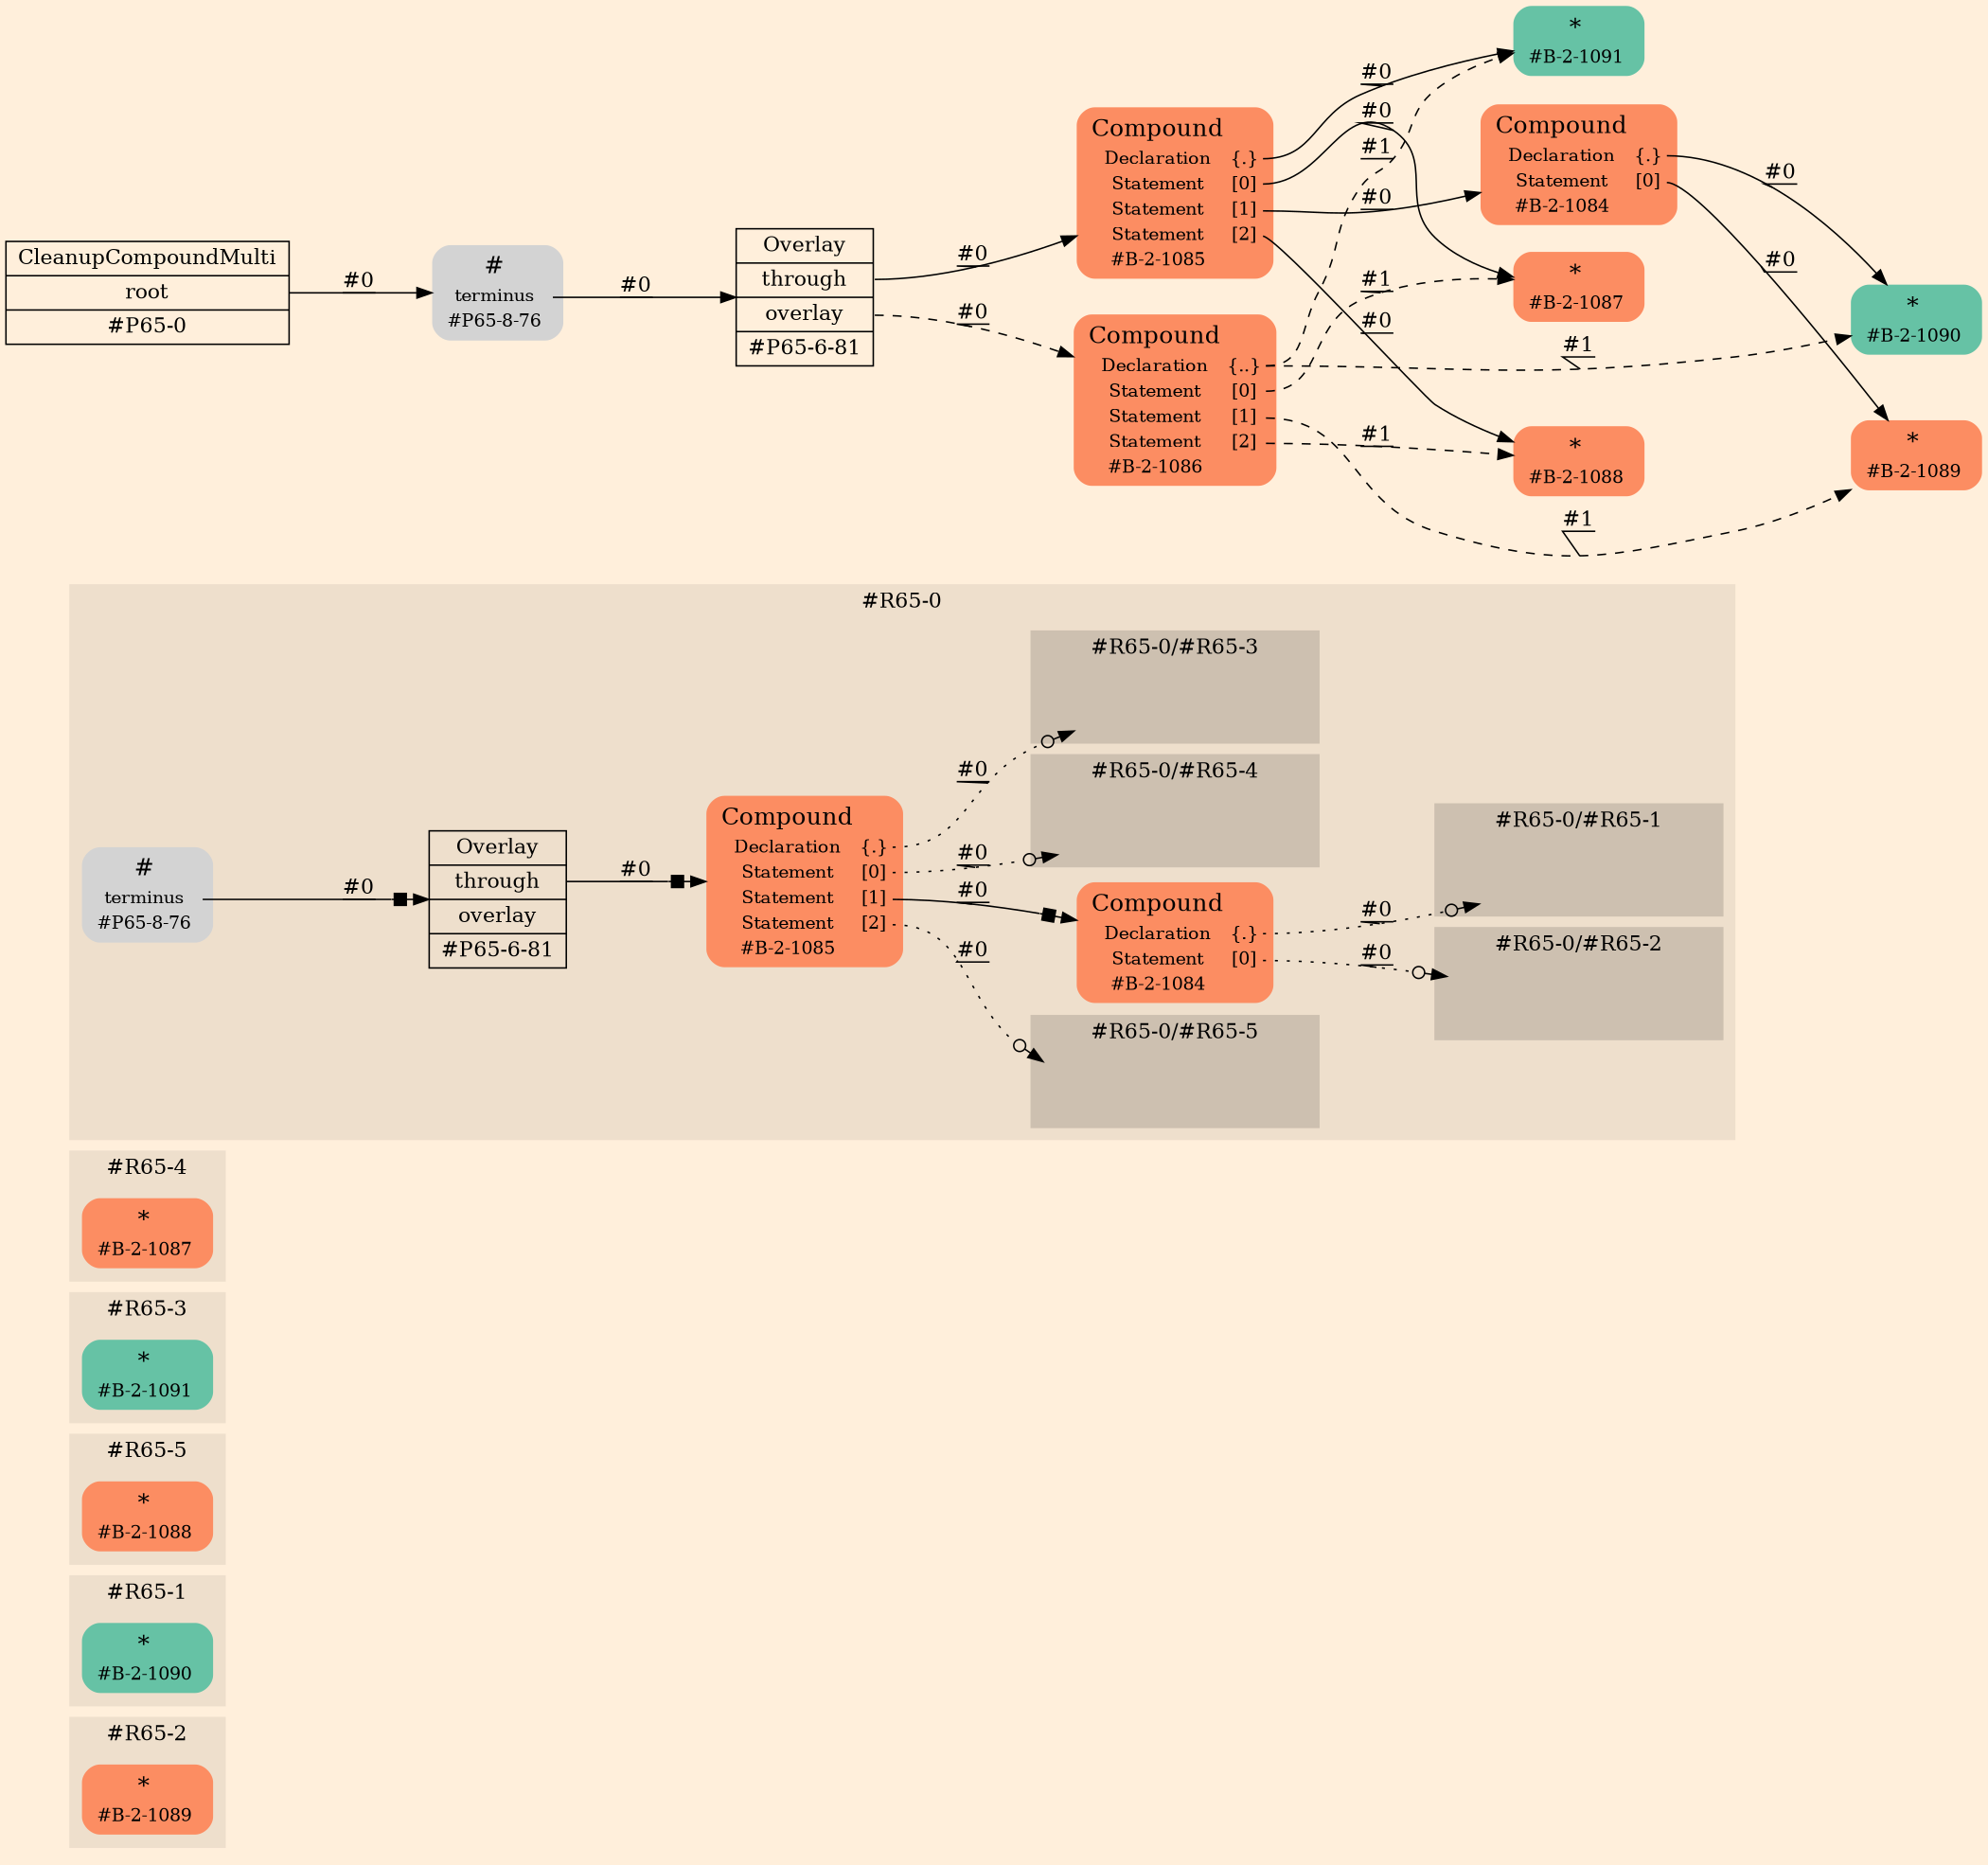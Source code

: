 digraph Inferno {
graph [
    rankdir = "LR"
    ranksep = 1.0
    size = "14,20"
    bgcolor = antiquewhite1
    color = black
    fontcolor = black
];
node [
];

// -------------------- figure #R65-2 --------------------
subgraph "cluster#R65-2" {
    label = "#R65-2"
    style = "filled"
    color = antiquewhite2
    "#R65-2/#B-2-1089" [
        shape = "plaintext"
        fillcolor = "/set28/2"
        label = <<TABLE BORDER="0" CELLBORDER="0" CELLSPACING="0">
         <TR><TD><FONT POINT-SIZE="16.0">*</FONT></TD><TD></TD></TR>
         <TR><TD>#B-2-1089</TD><TD PORT="port0"></TD></TR>
        </TABLE>>
        style = "rounded,filled"
        fontsize = "12"
    ];
    
}


// -------------------- figure #R65-1 --------------------
subgraph "cluster#R65-1" {
    label = "#R65-1"
    style = "filled"
    color = antiquewhite2
    "#R65-1/#B-2-1090" [
        shape = "plaintext"
        fillcolor = "/set28/1"
        label = <<TABLE BORDER="0" CELLBORDER="0" CELLSPACING="0">
         <TR><TD><FONT POINT-SIZE="16.0">*</FONT></TD><TD></TD></TR>
         <TR><TD>#B-2-1090</TD><TD PORT="port0"></TD></TR>
        </TABLE>>
        style = "rounded,filled"
        fontsize = "12"
    ];
    
}


// -------------------- figure #R65-5 --------------------
subgraph "cluster#R65-5" {
    label = "#R65-5"
    style = "filled"
    color = antiquewhite2
    "#R65-5/#B-2-1088" [
        shape = "plaintext"
        fillcolor = "/set28/2"
        label = <<TABLE BORDER="0" CELLBORDER="0" CELLSPACING="0">
         <TR><TD><FONT POINT-SIZE="16.0">*</FONT></TD><TD></TD></TR>
         <TR><TD>#B-2-1088</TD><TD PORT="port0"></TD></TR>
        </TABLE>>
        style = "rounded,filled"
        fontsize = "12"
    ];
    
}


// -------------------- figure #R65-3 --------------------
subgraph "cluster#R65-3" {
    label = "#R65-3"
    style = "filled"
    color = antiquewhite2
    "#R65-3/#B-2-1091" [
        shape = "plaintext"
        fillcolor = "/set28/1"
        label = <<TABLE BORDER="0" CELLBORDER="0" CELLSPACING="0">
         <TR><TD><FONT POINT-SIZE="16.0">*</FONT></TD><TD></TD></TR>
         <TR><TD>#B-2-1091</TD><TD PORT="port0"></TD></TR>
        </TABLE>>
        style = "rounded,filled"
        fontsize = "12"
    ];
    
}


// -------------------- figure #R65-4 --------------------
subgraph "cluster#R65-4" {
    label = "#R65-4"
    style = "filled"
    color = antiquewhite2
    "#R65-4/#B-2-1087" [
        shape = "plaintext"
        fillcolor = "/set28/2"
        label = <<TABLE BORDER="0" CELLBORDER="0" CELLSPACING="0">
         <TR><TD><FONT POINT-SIZE="16.0">*</FONT></TD><TD></TD></TR>
         <TR><TD>#B-2-1087</TD><TD PORT="port0"></TD></TR>
        </TABLE>>
        style = "rounded,filled"
        fontsize = "12"
    ];
    
}


// -------------------- figure #R65-0 --------------------
subgraph "cluster#R65-0" {
    label = "#R65-0"
    style = "filled"
    color = antiquewhite2
    "#R65-0/#B-2-1084" [
        shape = "plaintext"
        fillcolor = "/set28/2"
        label = <<TABLE BORDER="0" CELLBORDER="0" CELLSPACING="0">
         <TR><TD><FONT POINT-SIZE="16.0">Compound</FONT></TD><TD></TD></TR>
         <TR><TD>Declaration</TD><TD PORT="port0">{.}</TD></TR>
         <TR><TD>Statement</TD><TD PORT="port1">[0]</TD></TR>
         <TR><TD>#B-2-1084</TD><TD PORT="port2"></TD></TR>
        </TABLE>>
        style = "rounded,filled"
        fontsize = "12"
    ];
    
    "#R65-0/#B-2-1085" [
        shape = "plaintext"
        fillcolor = "/set28/2"
        label = <<TABLE BORDER="0" CELLBORDER="0" CELLSPACING="0">
         <TR><TD><FONT POINT-SIZE="16.0">Compound</FONT></TD><TD></TD></TR>
         <TR><TD>Declaration</TD><TD PORT="port0">{.}</TD></TR>
         <TR><TD>Statement</TD><TD PORT="port1">[0]</TD></TR>
         <TR><TD>Statement</TD><TD PORT="port2">[1]</TD></TR>
         <TR><TD>Statement</TD><TD PORT="port3">[2]</TD></TR>
         <TR><TD>#B-2-1085</TD><TD PORT="port4"></TD></TR>
        </TABLE>>
        style = "rounded,filled"
        fontsize = "12"
    ];
    
    "#R65-0/#P65-8-76" [
        shape = "plaintext"
        label = <<TABLE BORDER="0" CELLBORDER="0" CELLSPACING="0">
         <TR><TD><FONT POINT-SIZE="16.0">#</FONT></TD><TD></TD></TR>
         <TR><TD>terminus</TD><TD PORT="port0"></TD></TR>
         <TR><TD>#P65-8-76</TD><TD PORT="port1"></TD></TR>
        </TABLE>>
        style = "rounded,filled"
        fontsize = "12"
    ];
    
    "#R65-0/#P65-6-81" [
        shape = "record"
        fillcolor = antiquewhite2
        label = "<fixed> Overlay | <port0> through | <port1> overlay | <port2> #P65-6-81"
        style = "filled"
        fontsize = "14"
        color = black
        fontcolor = black
    ];
    
    subgraph "cluster#R65-0/#R65-4" {
        label = "#R65-0/#R65-4"
        style = "filled"
        color = antiquewhite3
        "#R65-0/#0/#B-2-1087" [
            shape = "none"
            fillcolor = "/set28/2"
            style = "invisible"
        ];
        
    }
    
    subgraph "cluster#R65-0/#R65-3" {
        label = "#R65-0/#R65-3"
        style = "filled"
        color = antiquewhite3
        "#R65-0/#0/#B-2-1091" [
            shape = "none"
            fillcolor = "/set28/1"
            style = "invisible"
        ];
        
    }
    
    subgraph "cluster#R65-0/#R65-5" {
        label = "#R65-0/#R65-5"
        style = "filled"
        color = antiquewhite3
        "#R65-0/#0/#B-2-1088" [
            shape = "none"
            fillcolor = "/set28/2"
            style = "invisible"
        ];
        
    }
    
    subgraph "cluster#R65-0/#R65-1" {
        label = "#R65-0/#R65-1"
        style = "filled"
        color = antiquewhite3
        "#R65-0/#0/#B-2-1090" [
            shape = "none"
            fillcolor = "/set28/1"
            style = "invisible"
        ];
        
    }
    
    subgraph "cluster#R65-0/#R65-2" {
        label = "#R65-0/#R65-2"
        style = "filled"
        color = antiquewhite3
        "#R65-0/#0/#B-2-1089" [
            shape = "none"
            fillcolor = "/set28/2"
            style = "invisible"
        ];
        
    }
    
}


// -------------------- transformation figure --------------------
"CR#P65-0" [
    shape = "record"
    fillcolor = antiquewhite1
    label = "<fixed> CleanupCompoundMulti | <port0> root | <port1> #P65-0"
    style = "filled"
    fontsize = "14"
    color = black
    fontcolor = black
];

"#P65-8-76" [
    shape = "plaintext"
    label = <<TABLE BORDER="0" CELLBORDER="0" CELLSPACING="0">
     <TR><TD><FONT POINT-SIZE="16.0">#</FONT></TD><TD></TD></TR>
     <TR><TD>terminus</TD><TD PORT="port0"></TD></TR>
     <TR><TD>#P65-8-76</TD><TD PORT="port1"></TD></TR>
    </TABLE>>
    style = "rounded,filled"
    fontsize = "12"
];

"#P65-6-81" [
    shape = "record"
    fillcolor = antiquewhite1
    label = "<fixed> Overlay | <port0> through | <port1> overlay | <port2> #P65-6-81"
    style = "filled"
    fontsize = "14"
    color = black
    fontcolor = black
];

"#B-2-1085" [
    shape = "plaintext"
    fillcolor = "/set28/2"
    label = <<TABLE BORDER="0" CELLBORDER="0" CELLSPACING="0">
     <TR><TD><FONT POINT-SIZE="16.0">Compound</FONT></TD><TD></TD></TR>
     <TR><TD>Declaration</TD><TD PORT="port0">{.}</TD></TR>
     <TR><TD>Statement</TD><TD PORT="port1">[0]</TD></TR>
     <TR><TD>Statement</TD><TD PORT="port2">[1]</TD></TR>
     <TR><TD>Statement</TD><TD PORT="port3">[2]</TD></TR>
     <TR><TD>#B-2-1085</TD><TD PORT="port4"></TD></TR>
    </TABLE>>
    style = "rounded,filled"
    fontsize = "12"
];

"#B-2-1091" [
    shape = "plaintext"
    fillcolor = "/set28/1"
    label = <<TABLE BORDER="0" CELLBORDER="0" CELLSPACING="0">
     <TR><TD><FONT POINT-SIZE="16.0">*</FONT></TD><TD></TD></TR>
     <TR><TD>#B-2-1091</TD><TD PORT="port0"></TD></TR>
    </TABLE>>
    style = "rounded,filled"
    fontsize = "12"
];

"#B-2-1087" [
    shape = "plaintext"
    fillcolor = "/set28/2"
    label = <<TABLE BORDER="0" CELLBORDER="0" CELLSPACING="0">
     <TR><TD><FONT POINT-SIZE="16.0">*</FONT></TD><TD></TD></TR>
     <TR><TD>#B-2-1087</TD><TD PORT="port0"></TD></TR>
    </TABLE>>
    style = "rounded,filled"
    fontsize = "12"
];

"#B-2-1084" [
    shape = "plaintext"
    fillcolor = "/set28/2"
    label = <<TABLE BORDER="0" CELLBORDER="0" CELLSPACING="0">
     <TR><TD><FONT POINT-SIZE="16.0">Compound</FONT></TD><TD></TD></TR>
     <TR><TD>Declaration</TD><TD PORT="port0">{.}</TD></TR>
     <TR><TD>Statement</TD><TD PORT="port1">[0]</TD></TR>
     <TR><TD>#B-2-1084</TD><TD PORT="port2"></TD></TR>
    </TABLE>>
    style = "rounded,filled"
    fontsize = "12"
];

"#B-2-1090" [
    shape = "plaintext"
    fillcolor = "/set28/1"
    label = <<TABLE BORDER="0" CELLBORDER="0" CELLSPACING="0">
     <TR><TD><FONT POINT-SIZE="16.0">*</FONT></TD><TD></TD></TR>
     <TR><TD>#B-2-1090</TD><TD PORT="port0"></TD></TR>
    </TABLE>>
    style = "rounded,filled"
    fontsize = "12"
];

"#B-2-1089" [
    shape = "plaintext"
    fillcolor = "/set28/2"
    label = <<TABLE BORDER="0" CELLBORDER="0" CELLSPACING="0">
     <TR><TD><FONT POINT-SIZE="16.0">*</FONT></TD><TD></TD></TR>
     <TR><TD>#B-2-1089</TD><TD PORT="port0"></TD></TR>
    </TABLE>>
    style = "rounded,filled"
    fontsize = "12"
];

"#B-2-1088" [
    shape = "plaintext"
    fillcolor = "/set28/2"
    label = <<TABLE BORDER="0" CELLBORDER="0" CELLSPACING="0">
     <TR><TD><FONT POINT-SIZE="16.0">*</FONT></TD><TD></TD></TR>
     <TR><TD>#B-2-1088</TD><TD PORT="port0"></TD></TR>
    </TABLE>>
    style = "rounded,filled"
    fontsize = "12"
];

"#B-2-1086" [
    shape = "plaintext"
    fillcolor = "/set28/2"
    label = <<TABLE BORDER="0" CELLBORDER="0" CELLSPACING="0">
     <TR><TD><FONT POINT-SIZE="16.0">Compound</FONT></TD><TD></TD></TR>
     <TR><TD>Declaration</TD><TD PORT="port0">{..}</TD></TR>
     <TR><TD>Statement</TD><TD PORT="port1">[0]</TD></TR>
     <TR><TD>Statement</TD><TD PORT="port2">[1]</TD></TR>
     <TR><TD>Statement</TD><TD PORT="port3">[2]</TD></TR>
     <TR><TD>#B-2-1086</TD><TD PORT="port4"></TD></TR>
    </TABLE>>
    style = "rounded,filled"
    fontsize = "12"
];


// -------------------- links --------------------
// links for block CR#P65-0
"CR#P65-0":port0 -> "#P65-8-76" [
    style="solid"
    label = "#0"
    decorate = true
    color = black
    fontcolor = black
];

// links for block #P65-8-76
"#P65-8-76":port0 -> "#P65-6-81" [
    style="solid"
    label = "#0"
    decorate = true
    color = black
    fontcolor = black
];

// links for block #P65-6-81
"#P65-6-81":port0 -> "#B-2-1085" [
    style="solid"
    label = "#0"
    decorate = true
    color = black
    fontcolor = black
];

"#P65-6-81":port1 -> "#B-2-1086" [
    style="dashed"
    label = "#0"
    decorate = true
    color = black
    fontcolor = black
];

// links for block #B-2-1085
"#B-2-1085":port0 -> "#B-2-1091" [
    style="solid"
    label = "#0"
    decorate = true
    color = black
    fontcolor = black
];

"#B-2-1085":port1 -> "#B-2-1087" [
    style="solid"
    label = "#0"
    decorate = true
    color = black
    fontcolor = black
];

"#B-2-1085":port2 -> "#B-2-1084" [
    style="solid"
    label = "#0"
    decorate = true
    color = black
    fontcolor = black
];

"#B-2-1085":port3 -> "#B-2-1088" [
    style="solid"
    label = "#0"
    decorate = true
    color = black
    fontcolor = black
];

// links for block #B-2-1091
// links for block #B-2-1087
// links for block #B-2-1084
"#B-2-1084":port0 -> "#B-2-1090" [
    style="solid"
    label = "#0"
    decorate = true
    color = black
    fontcolor = black
];

"#B-2-1084":port1 -> "#B-2-1089" [
    style="solid"
    label = "#0"
    decorate = true
    color = black
    fontcolor = black
];

// links for block #B-2-1090
// links for block #B-2-1089
// links for block #B-2-1088
// links for block #B-2-1086
"#B-2-1086":port0 -> "#B-2-1090" [
    style="dashed"
    label = "#1"
    decorate = true
    color = black
    fontcolor = black
];

"#B-2-1086":port0 -> "#B-2-1091" [
    style="dashed"
    label = "#1"
    decorate = true
    color = black
    fontcolor = black
];

"#B-2-1086":port1 -> "#B-2-1087" [
    style="dashed"
    label = "#1"
    decorate = true
    color = black
    fontcolor = black
];

"#B-2-1086":port2 -> "#B-2-1089" [
    style="dashed"
    label = "#1"
    decorate = true
    color = black
    fontcolor = black
];

"#B-2-1086":port3 -> "#B-2-1088" [
    style="dashed"
    label = "#1"
    decorate = true
    color = black
    fontcolor = black
];

// links for block #R65-0/#B-2-1084
"#R65-0/#B-2-1084":port0 -> "#R65-0/#0/#B-2-1090" [
    style="dotted"
    arrowhead="normalnoneodot"
    label = "#0"
    decorate = true
    color = black
    fontcolor = black
];

"#R65-0/#B-2-1084":port1 -> "#R65-0/#0/#B-2-1089" [
    style="dotted"
    arrowhead="normalnoneodot"
    label = "#0"
    decorate = true
    color = black
    fontcolor = black
];

// links for block #R65-0/#B-2-1085
"#R65-0/#B-2-1085":port0 -> "#R65-0/#0/#B-2-1091" [
    style="dotted"
    arrowhead="normalnoneodot"
    label = "#0"
    decorate = true
    color = black
    fontcolor = black
];

"#R65-0/#B-2-1085":port1 -> "#R65-0/#0/#B-2-1087" [
    style="dotted"
    arrowhead="normalnoneodot"
    label = "#0"
    decorate = true
    color = black
    fontcolor = black
];

"#R65-0/#B-2-1085":port2 -> "#R65-0/#B-2-1084" [
    style="solid"
    arrowhead="normalnonebox"
    label = "#0"
    decorate = true
    color = black
    fontcolor = black
];

"#R65-0/#B-2-1085":port3 -> "#R65-0/#0/#B-2-1088" [
    style="dotted"
    arrowhead="normalnoneodot"
    label = "#0"
    decorate = true
    color = black
    fontcolor = black
];

// links for block #R65-0/#P65-8-76
"#R65-0/#P65-8-76":port0 -> "#R65-0/#P65-6-81" [
    style="solid"
    arrowhead="normalnonebox"
    label = "#0"
    decorate = true
    color = black
    fontcolor = black
];

// links for block #R65-0/#P65-6-81
"#R65-0/#P65-6-81":port0 -> "#R65-0/#B-2-1085" [
    style="solid"
    arrowhead="normalnonebox"
    label = "#0"
    decorate = true
    color = black
    fontcolor = black
];

// links for block #R65-0/#0/#B-2-1087
// links for block #R65-0/#0/#B-2-1091
// links for block #R65-0/#0/#B-2-1088
// links for block #R65-0/#0/#B-2-1090
// links for block #R65-0/#0/#B-2-1089
// links for block #R65-4/#B-2-1087
// links for block #R65-3/#B-2-1091
// links for block #R65-5/#B-2-1088
// links for block #R65-1/#B-2-1090
// links for block #R65-2/#B-2-1089
}
